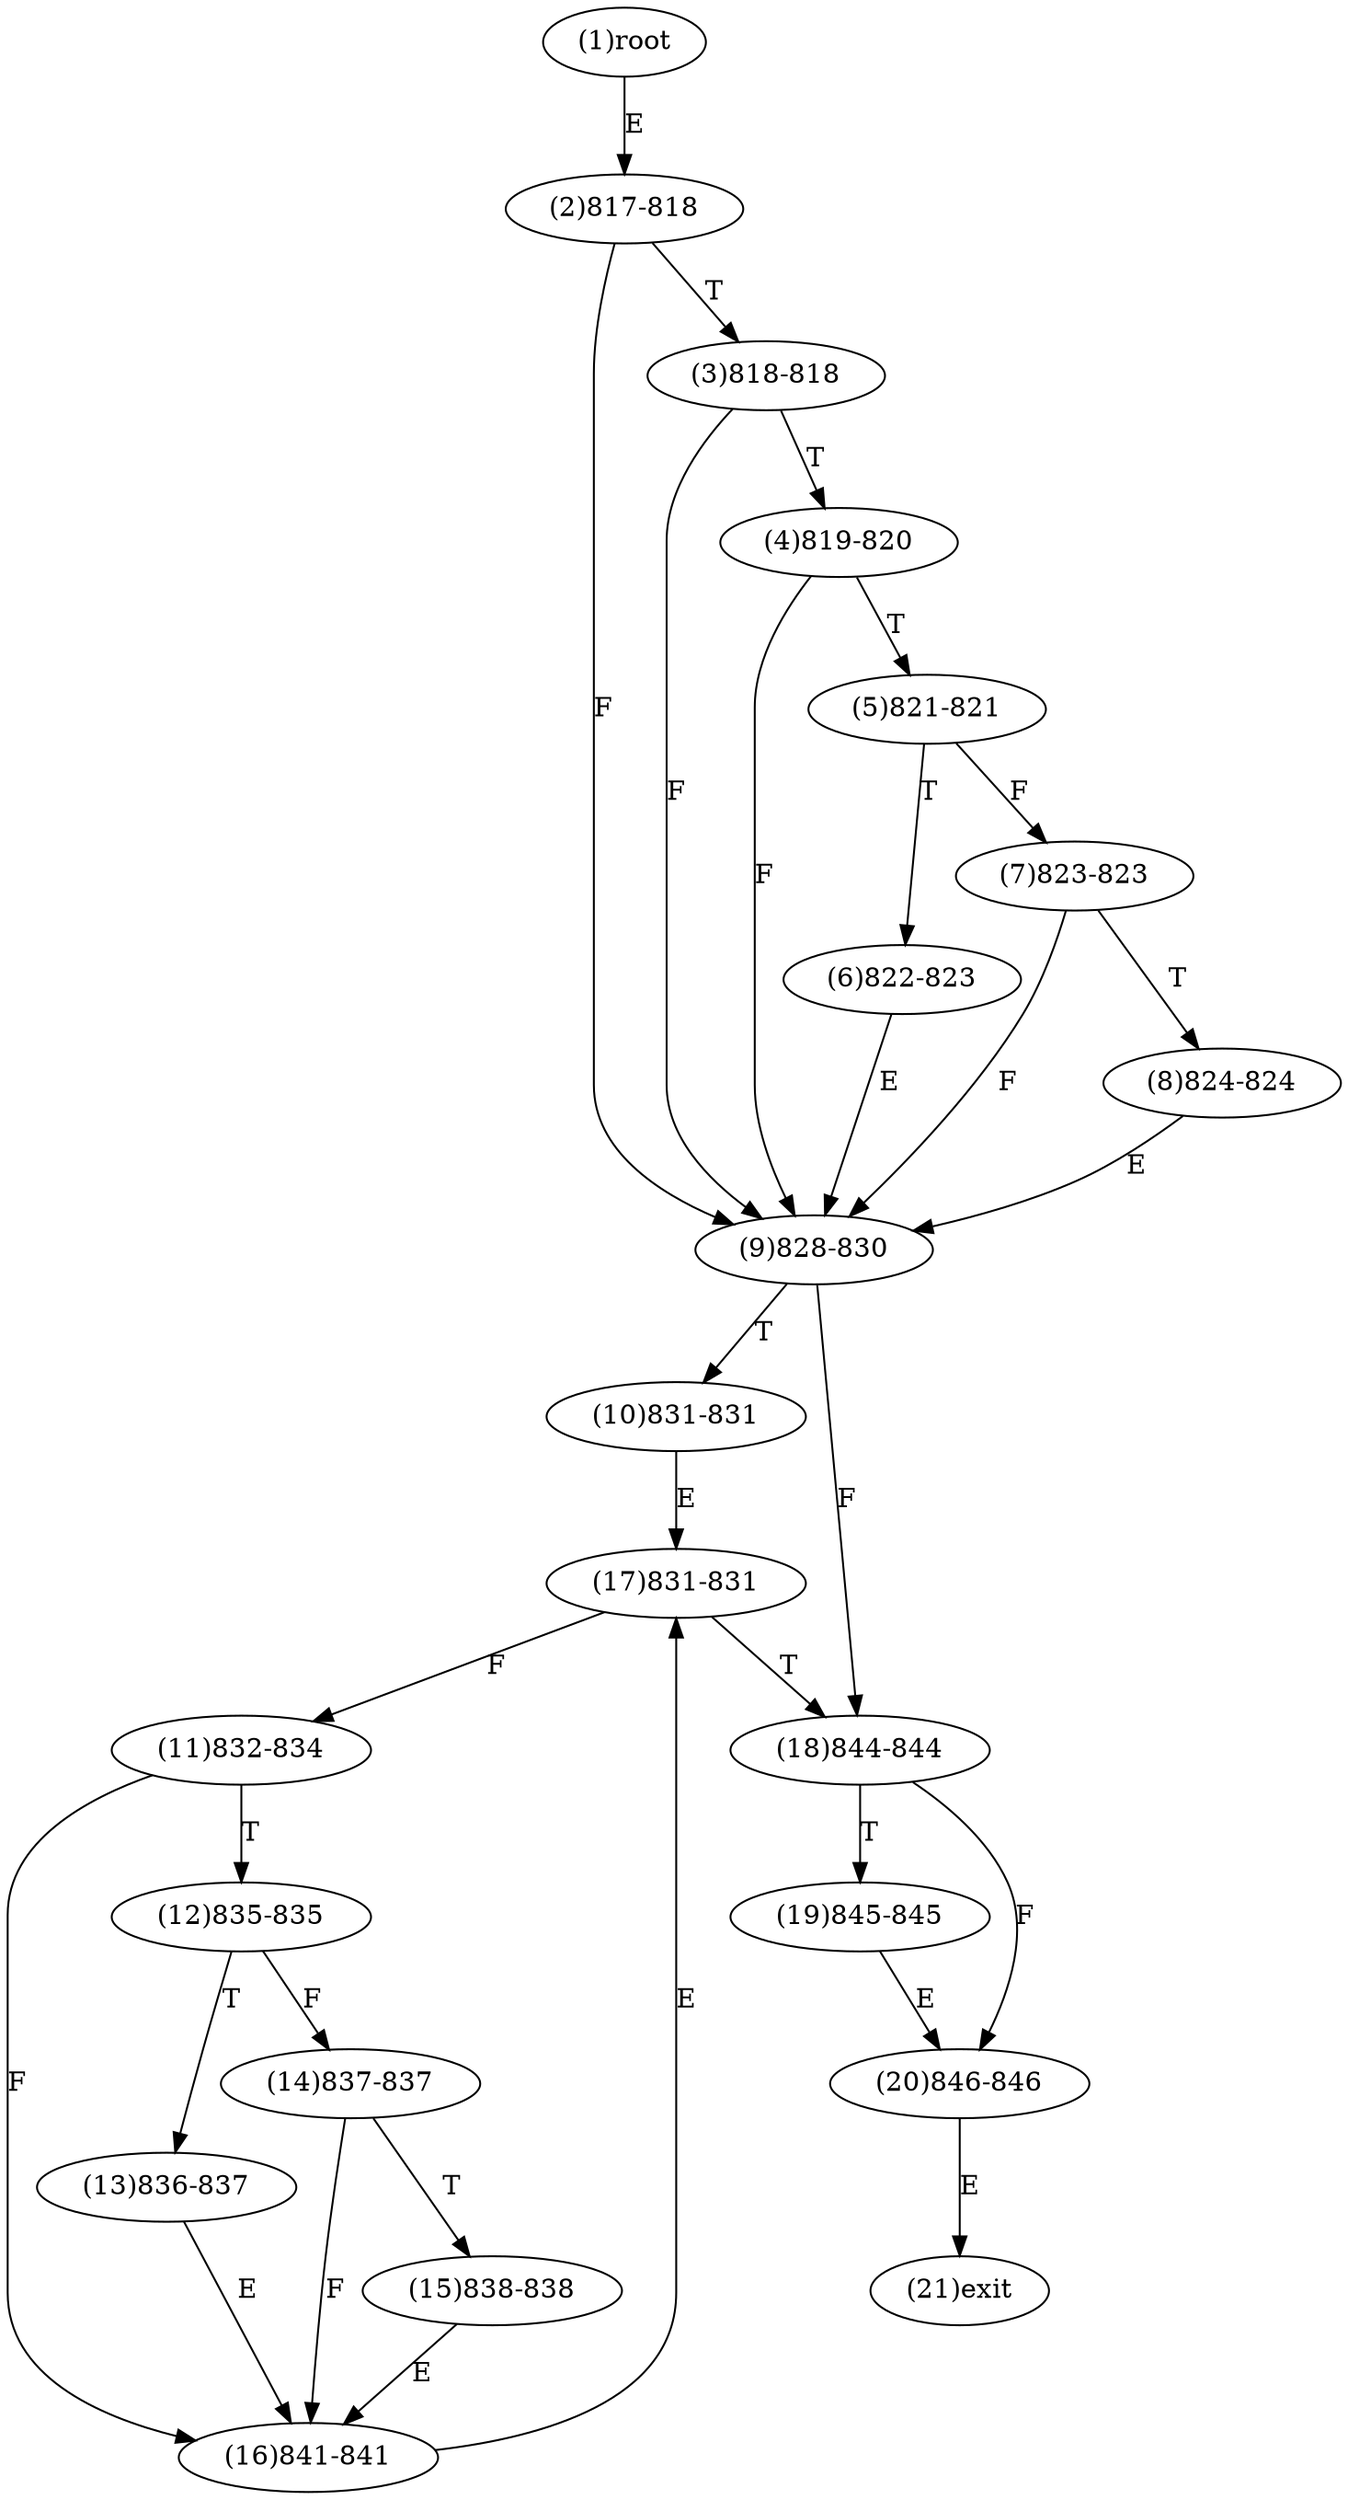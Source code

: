 digraph "" { 
1[ label="(1)root"];
2[ label="(2)817-818"];
3[ label="(3)818-818"];
4[ label="(4)819-820"];
5[ label="(5)821-821"];
6[ label="(6)822-823"];
7[ label="(7)823-823"];
8[ label="(8)824-824"];
9[ label="(9)828-830"];
10[ label="(10)831-831"];
11[ label="(11)832-834"];
12[ label="(12)835-835"];
13[ label="(13)836-837"];
14[ label="(14)837-837"];
15[ label="(15)838-838"];
17[ label="(17)831-831"];
16[ label="(16)841-841"];
19[ label="(19)845-845"];
18[ label="(18)844-844"];
21[ label="(21)exit"];
20[ label="(20)846-846"];
1->2[ label="E"];
2->9[ label="F"];
2->3[ label="T"];
3->9[ label="F"];
3->4[ label="T"];
4->9[ label="F"];
4->5[ label="T"];
5->7[ label="F"];
5->6[ label="T"];
6->9[ label="E"];
7->9[ label="F"];
7->8[ label="T"];
8->9[ label="E"];
9->18[ label="F"];
9->10[ label="T"];
10->17[ label="E"];
11->16[ label="F"];
11->12[ label="T"];
12->14[ label="F"];
12->13[ label="T"];
13->16[ label="E"];
14->16[ label="F"];
14->15[ label="T"];
15->16[ label="E"];
16->17[ label="E"];
17->11[ label="F"];
17->18[ label="T"];
18->20[ label="F"];
18->19[ label="T"];
19->20[ label="E"];
20->21[ label="E"];
}